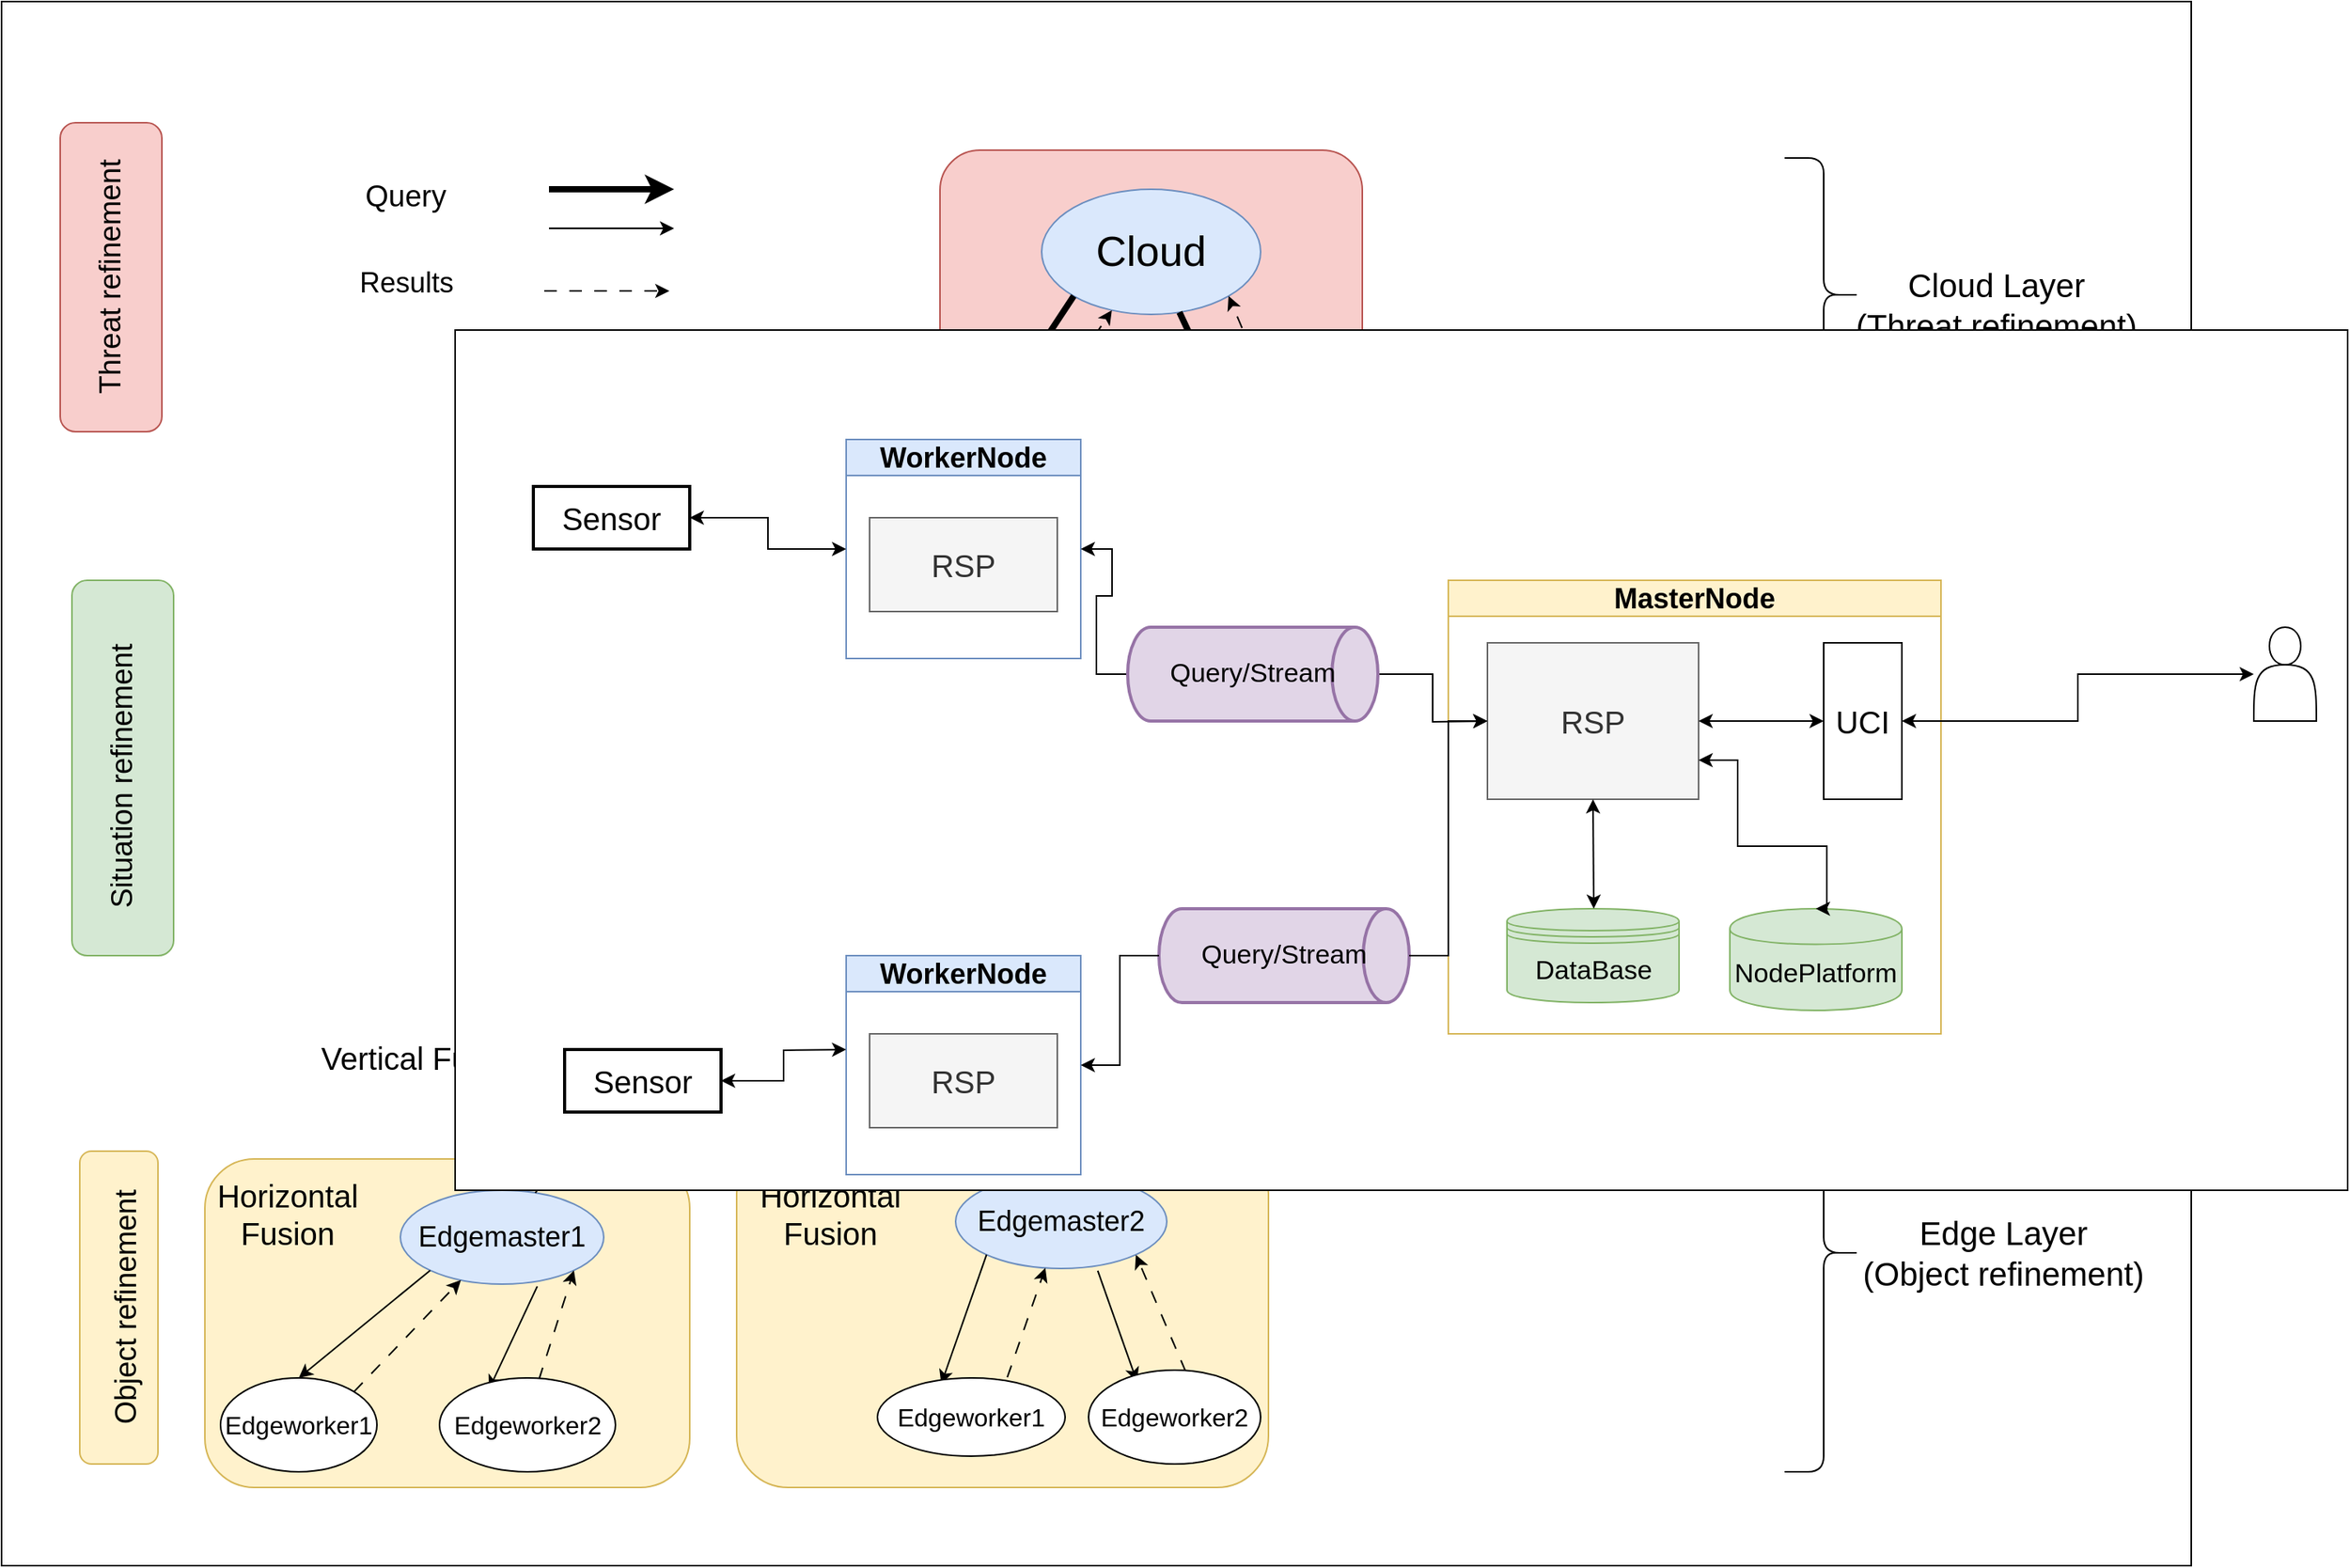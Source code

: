 <mxfile version="28.1.1">
  <diagram name="Page-1" id="J7rgWJNkV7y34eGUgGvf">
    <mxGraphModel dx="2153" dy="1769" grid="1" gridSize="10" guides="1" tooltips="1" connect="1" arrows="1" fold="1" page="1" pageScale="1" pageWidth="850" pageHeight="1100" math="0" shadow="0">
      <root>
        <mxCell id="0" />
        <mxCell id="1" parent="0" />
        <mxCell id="XoY1kQkNOBvQUMA4EXnS-1" value="" style="rounded=0;whiteSpace=wrap;html=1;" vertex="1" parent="1">
          <mxGeometry x="-60" y="-470" width="1400" height="1000" as="geometry" />
        </mxCell>
        <mxCell id="XoY1kQkNOBvQUMA4EXnS-2" value="" style="rounded=1;whiteSpace=wrap;html=1;fillColor=#f8cecc;strokeColor=#b85450;" vertex="1" parent="1">
          <mxGeometry x="540" y="-375" width="270" height="170" as="geometry" />
        </mxCell>
        <mxCell id="XoY1kQkNOBvQUMA4EXnS-3" value="" style="rounded=1;whiteSpace=wrap;html=1;fillColor=#fff2cc;strokeColor=#d6b656;" vertex="1" parent="1">
          <mxGeometry x="-10" y="265" width="50" height="200" as="geometry" />
        </mxCell>
        <mxCell id="XoY1kQkNOBvQUMA4EXnS-4" value="" style="rounded=1;whiteSpace=wrap;html=1;fillColor=#d5e8d4;strokeColor=#82b366;" vertex="1" parent="1">
          <mxGeometry x="660" y="-120" width="347.5" height="280" as="geometry" />
        </mxCell>
        <mxCell id="XoY1kQkNOBvQUMA4EXnS-5" value="" style="rounded=1;whiteSpace=wrap;html=1;fillColor=#fff2cc;strokeColor=#d6b656;" vertex="1" parent="1">
          <mxGeometry x="410" y="260" width="340" height="220" as="geometry" />
        </mxCell>
        <mxCell id="XoY1kQkNOBvQUMA4EXnS-6" value="" style="rounded=1;whiteSpace=wrap;html=1;fillColor=#fff2cc;strokeColor=#d6b656;" vertex="1" parent="1">
          <mxGeometry x="70" y="270" width="310" height="210" as="geometry" />
        </mxCell>
        <mxCell id="XoY1kQkNOBvQUMA4EXnS-7" value="" style="rounded=1;whiteSpace=wrap;html=1;fillColor=#d5e8d4;strokeColor=#82b366;" vertex="1" parent="1">
          <mxGeometry x="310" y="-120" width="345" height="290" as="geometry" />
        </mxCell>
        <mxCell id="XoY1kQkNOBvQUMA4EXnS-8" value="&lt;font style=&quot;font-size: 16px;&quot;&gt;Edgeworker1&lt;/font&gt;" style="ellipse;whiteSpace=wrap;html=1;align=center;fontSize=16;" vertex="1" parent="1">
          <mxGeometry x="80" y="410" width="100" height="60" as="geometry" />
        </mxCell>
        <mxCell id="XoY1kQkNOBvQUMA4EXnS-9" value="&lt;font style=&quot;font-size: 18px;&quot;&gt;Edgemaster1&lt;/font&gt;" style="ellipse;whiteSpace=wrap;html=1;align=center;fillColor=#dae8fc;strokeColor=#6c8ebf;fontSize=18;" vertex="1" parent="1">
          <mxGeometry x="195" y="290" width="130" height="60" as="geometry" />
        </mxCell>
        <mxCell id="XoY1kQkNOBvQUMA4EXnS-10" value="" style="endArrow=classic;html=1;rounded=0;entryX=0.5;entryY=0;entryDx=0;entryDy=0;exitX=0;exitY=1;exitDx=0;exitDy=0;" edge="1" parent="1" source="XoY1kQkNOBvQUMA4EXnS-9" target="XoY1kQkNOBvQUMA4EXnS-8">
          <mxGeometry relative="1" as="geometry">
            <mxPoint x="100" y="462" as="sourcePoint" />
            <mxPoint x="223" y="360" as="targetPoint" />
          </mxGeometry>
        </mxCell>
        <mxCell id="XoY1kQkNOBvQUMA4EXnS-11" value="" style="endArrow=classic;html=1;rounded=0;dashed=1;dashPattern=8 8;exitX=1;exitY=0;exitDx=0;exitDy=0;" edge="1" parent="1" source="XoY1kQkNOBvQUMA4EXnS-8" target="XoY1kQkNOBvQUMA4EXnS-9">
          <mxGeometry width="50" height="50" relative="1" as="geometry">
            <mxPoint x="110" y="470" as="sourcePoint" />
            <mxPoint x="200" y="340" as="targetPoint" />
          </mxGeometry>
        </mxCell>
        <mxCell id="XoY1kQkNOBvQUMA4EXnS-12" value="" style="endArrow=classic;html=1;rounded=0;exitX=0.673;exitY=1.024;exitDx=0;exitDy=0;exitPerimeter=0;entryX=0.281;entryY=0.122;entryDx=0;entryDy=0;entryPerimeter=0;" edge="1" parent="1" source="XoY1kQkNOBvQUMA4EXnS-9" target="XoY1kQkNOBvQUMA4EXnS-24">
          <mxGeometry relative="1" as="geometry">
            <mxPoint x="269" y="341" as="sourcePoint" />
            <mxPoint x="237" y="429" as="targetPoint" />
          </mxGeometry>
        </mxCell>
        <mxCell id="XoY1kQkNOBvQUMA4EXnS-13" value="" style="endArrow=classic;html=1;rounded=0;dashed=1;dashPattern=8 8;exitX=0.565;exitY=0.018;exitDx=0;exitDy=0;exitPerimeter=0;entryX=1;entryY=1;entryDx=0;entryDy=0;" edge="1" parent="1" source="XoY1kQkNOBvQUMA4EXnS-24" target="XoY1kQkNOBvQUMA4EXnS-9">
          <mxGeometry width="50" height="50" relative="1" as="geometry">
            <mxPoint x="268.64" y="429.505" as="sourcePoint" />
            <mxPoint x="282" y="349" as="targetPoint" />
          </mxGeometry>
        </mxCell>
        <mxCell id="XoY1kQkNOBvQUMA4EXnS-14" value="&lt;font style=&quot;font-size: 18px;&quot;&gt;FogWorker1&lt;/font&gt;" style="ellipse;whiteSpace=wrap;html=1;align=center;fontSize=18;" vertex="1" parent="1">
          <mxGeometry x="325" y="90" width="125" height="60" as="geometry" />
        </mxCell>
        <mxCell id="XoY1kQkNOBvQUMA4EXnS-15" value="&lt;font style=&quot;font-size: 18px;&quot;&gt;FogWorker2&lt;/font&gt;" style="ellipse;whiteSpace=wrap;html=1;align=center;fontSize=18;" vertex="1" parent="1">
          <mxGeometry x="530" y="90" width="115" height="60" as="geometry" />
        </mxCell>
        <mxCell id="XoY1kQkNOBvQUMA4EXnS-16" value="&lt;font style=&quot;font-size: 18px;&quot;&gt;FogMaster1&lt;/font&gt;" style="ellipse;whiteSpace=wrap;html=1;align=center;fillColor=#dae8fc;strokeColor=#6c8ebf;fontSize=18;" vertex="1" parent="1">
          <mxGeometry x="430" y="-90" width="125" height="70" as="geometry" />
        </mxCell>
        <mxCell id="XoY1kQkNOBvQUMA4EXnS-17" value="" style="endArrow=classic;html=1;rounded=0;entryX=0.379;entryY=0.008;entryDx=0;entryDy=0;entryPerimeter=0;fillColor=#dae8fc;strokeColor=#000000;strokeWidth=4;" edge="1" parent="1" source="XoY1kQkNOBvQUMA4EXnS-14" target="XoY1kQkNOBvQUMA4EXnS-9">
          <mxGeometry relative="1" as="geometry">
            <mxPoint x="183" y="160" as="sourcePoint" />
            <mxPoint x="100" y="263" as="targetPoint" />
          </mxGeometry>
        </mxCell>
        <mxCell id="XoY1kQkNOBvQUMA4EXnS-18" value="" style="endArrow=classic;html=1;rounded=0;entryX=0.5;entryY=1;entryDx=0;entryDy=0;dashed=1;dashPattern=8 8;" edge="1" parent="1" source="XoY1kQkNOBvQUMA4EXnS-9" target="XoY1kQkNOBvQUMA4EXnS-14">
          <mxGeometry width="50" height="50" relative="1" as="geometry">
            <mxPoint x="340" y="301" as="sourcePoint" />
            <mxPoint x="440" y="210" as="targetPoint" />
          </mxGeometry>
        </mxCell>
        <mxCell id="XoY1kQkNOBvQUMA4EXnS-19" value="" style="endArrow=classic;html=1;rounded=0;entryX=0.967;entryY=0.781;entryDx=0;entryDy=0;dashed=1;dashPattern=8 8;entryPerimeter=0;exitX=0.704;exitY=0.054;exitDx=0;exitDy=0;exitPerimeter=0;" edge="1" parent="1" target="XoY1kQkNOBvQUMA4EXnS-14" source="XoY1kQkNOBvQUMA4EXnS-25">
          <mxGeometry width="50" height="50" relative="1" as="geometry">
            <mxPoint x="555" y="280" as="sourcePoint" />
            <mxPoint x="500" y="180" as="targetPoint" />
          </mxGeometry>
        </mxCell>
        <mxCell id="XoY1kQkNOBvQUMA4EXnS-20" value="" style="endArrow=classic;html=1;rounded=0;entryX=0.61;entryY=0;entryDx=0;entryDy=0;exitX=0;exitY=1;exitDx=0;exitDy=0;entryPerimeter=0;" edge="1" parent="1" source="XoY1kQkNOBvQUMA4EXnS-16" target="XoY1kQkNOBvQUMA4EXnS-14">
          <mxGeometry relative="1" as="geometry">
            <mxPoint x="575" y="-50" as="sourcePoint" />
            <mxPoint x="492" y="53" as="targetPoint" />
          </mxGeometry>
        </mxCell>
        <mxCell id="XoY1kQkNOBvQUMA4EXnS-21" value="" style="endArrow=classic;html=1;rounded=0;dashed=1;dashPattern=8 8;exitX=1;exitY=0;exitDx=0;exitDy=0;" edge="1" parent="1" source="XoY1kQkNOBvQUMA4EXnS-14" target="XoY1kQkNOBvQUMA4EXnS-16">
          <mxGeometry width="50" height="50" relative="1" as="geometry">
            <mxPoint x="510" y="50" as="sourcePoint" />
            <mxPoint x="605" y="-35" as="targetPoint" />
          </mxGeometry>
        </mxCell>
        <mxCell id="XoY1kQkNOBvQUMA4EXnS-22" value="" style="endArrow=classic;html=1;rounded=0;exitX=0.613;exitY=0.976;exitDx=0;exitDy=0;exitPerimeter=0;entryX=0.278;entryY=0.097;entryDx=0;entryDy=0;entryPerimeter=0;" edge="1" parent="1" source="XoY1kQkNOBvQUMA4EXnS-16" target="XoY1kQkNOBvQUMA4EXnS-15">
          <mxGeometry relative="1" as="geometry">
            <mxPoint x="717.5" y="-10" as="sourcePoint" />
            <mxPoint x="560.5" y="112" as="targetPoint" />
          </mxGeometry>
        </mxCell>
        <mxCell id="XoY1kQkNOBvQUMA4EXnS-23" value="" style="endArrow=classic;html=1;rounded=0;dashed=1;dashPattern=8 8;exitX=0.635;exitY=-0.014;exitDx=0;exitDy=0;exitPerimeter=0;entryX=1;entryY=1;entryDx=0;entryDy=0;" edge="1" parent="1" source="XoY1kQkNOBvQUMA4EXnS-15" target="XoY1kQkNOBvQUMA4EXnS-16">
          <mxGeometry width="50" height="50" relative="1" as="geometry">
            <mxPoint x="655.005" y="110.872" as="sourcePoint" />
            <mxPoint x="594.095" y="-30" as="targetPoint" />
          </mxGeometry>
        </mxCell>
        <mxCell id="XoY1kQkNOBvQUMA4EXnS-24" value="&lt;font style=&quot;font-size: 16px;&quot;&gt;Edgeworker2&lt;/font&gt;" style="ellipse;whiteSpace=wrap;html=1;align=center;fontSize=16;" vertex="1" parent="1">
          <mxGeometry x="220" y="410" width="112.5" height="60" as="geometry" />
        </mxCell>
        <mxCell id="XoY1kQkNOBvQUMA4EXnS-25" value="&lt;font style=&quot;font-size: 18px;&quot;&gt;Edgemaster2&lt;/font&gt;" style="ellipse;whiteSpace=wrap;html=1;align=center;fillColor=#dae8fc;strokeColor=#6c8ebf;fontSize=18;" vertex="1" parent="1">
          <mxGeometry x="550" y="280" width="135" height="60" as="geometry" />
        </mxCell>
        <mxCell id="XoY1kQkNOBvQUMA4EXnS-26" value="" style="endArrow=classic;html=1;rounded=0;entryX=0.34;entryY=0.078;entryDx=0;entryDy=0;exitX=0;exitY=1;exitDx=0;exitDy=0;entryPerimeter=0;" edge="1" parent="1" source="XoY1kQkNOBvQUMA4EXnS-25" target="XoY1kQkNOBvQUMA4EXnS-31">
          <mxGeometry relative="1" as="geometry">
            <mxPoint x="435" y="462" as="sourcePoint" />
            <mxPoint x="470" y="430" as="targetPoint" />
          </mxGeometry>
        </mxCell>
        <mxCell id="XoY1kQkNOBvQUMA4EXnS-27" value="" style="endArrow=classic;html=1;rounded=0;dashed=1;dashPattern=8 8;exitX=0.692;exitY=-0.008;exitDx=0;exitDy=0;exitPerimeter=0;" edge="1" parent="1" source="XoY1kQkNOBvQUMA4EXnS-31" target="XoY1kQkNOBvQUMA4EXnS-25">
          <mxGeometry width="50" height="50" relative="1" as="geometry">
            <mxPoint x="502" y="436" as="sourcePoint" />
            <mxPoint x="535" y="340" as="targetPoint" />
          </mxGeometry>
        </mxCell>
        <mxCell id="XoY1kQkNOBvQUMA4EXnS-28" value="" style="endArrow=classic;html=1;rounded=0;exitX=0.673;exitY=1.024;exitDx=0;exitDy=0;exitPerimeter=0;entryX=0.281;entryY=0.122;entryDx=0;entryDy=0;entryPerimeter=0;" edge="1" parent="1" source="XoY1kQkNOBvQUMA4EXnS-25" target="XoY1kQkNOBvQUMA4EXnS-30">
          <mxGeometry relative="1" as="geometry">
            <mxPoint x="604" y="341" as="sourcePoint" />
            <mxPoint x="572" y="429" as="targetPoint" />
          </mxGeometry>
        </mxCell>
        <mxCell id="XoY1kQkNOBvQUMA4EXnS-29" value="" style="endArrow=classic;html=1;rounded=0;dashed=1;dashPattern=8 8;exitX=0.565;exitY=0.018;exitDx=0;exitDy=0;exitPerimeter=0;entryX=1;entryY=1;entryDx=0;entryDy=0;" edge="1" parent="1" source="XoY1kQkNOBvQUMA4EXnS-30" target="XoY1kQkNOBvQUMA4EXnS-25">
          <mxGeometry width="50" height="50" relative="1" as="geometry">
            <mxPoint x="603.64" y="429.505" as="sourcePoint" />
            <mxPoint x="617" y="349" as="targetPoint" />
          </mxGeometry>
        </mxCell>
        <mxCell id="XoY1kQkNOBvQUMA4EXnS-30" value="&lt;font style=&quot;font-size: 16px;&quot;&gt;Edgeworker2&lt;/font&gt;" style="ellipse;whiteSpace=wrap;html=1;align=center;fontSize=16;" vertex="1" parent="1">
          <mxGeometry x="635" y="405" width="110" height="60" as="geometry" />
        </mxCell>
        <mxCell id="XoY1kQkNOBvQUMA4EXnS-31" value="&lt;font style=&quot;font-size: 16px;&quot;&gt;Edgeworker1&lt;/font&gt;" style="ellipse;whiteSpace=wrap;html=1;align=center;fontSize=16;" vertex="1" parent="1">
          <mxGeometry x="500" y="410" width="120" height="50" as="geometry" />
        </mxCell>
        <mxCell id="XoY1kQkNOBvQUMA4EXnS-32" value="" style="endArrow=classic;html=1;rounded=0;fillColor=#dae8fc;strokeColor=#000000;strokeWidth=4;exitX=0.751;exitY=0.978;exitDx=0;exitDy=0;exitPerimeter=0;" edge="1" parent="1" source="XoY1kQkNOBvQUMA4EXnS-14" target="XoY1kQkNOBvQUMA4EXnS-25">
          <mxGeometry relative="1" as="geometry">
            <mxPoint x="508" y="180" as="sourcePoint" />
            <mxPoint x="320" y="326" as="targetPoint" />
          </mxGeometry>
        </mxCell>
        <mxCell id="XoY1kQkNOBvQUMA4EXnS-33" value="&lt;font style=&quot;font-size: 27px;&quot;&gt;Cloud&lt;/font&gt;" style="ellipse;whiteSpace=wrap;html=1;align=center;fillColor=#dae8fc;strokeColor=#6c8ebf;fontSize=27;" vertex="1" parent="1">
          <mxGeometry x="605" y="-350" width="140" height="80" as="geometry" />
        </mxCell>
        <mxCell id="XoY1kQkNOBvQUMA4EXnS-34" value="&lt;font style=&quot;font-size: 18px;&quot;&gt;FogMaster2&lt;/font&gt;" style="ellipse;whiteSpace=wrap;html=1;align=center;fillColor=#dae8fc;strokeColor=#6c8ebf;fontSize=18;" vertex="1" parent="1">
          <mxGeometry x="760" y="-100" width="125" height="70" as="geometry" />
        </mxCell>
        <mxCell id="XoY1kQkNOBvQUMA4EXnS-35" value="" style="endArrow=classic;html=1;rounded=0;entryX=0.56;entryY=-0.024;entryDx=0;entryDy=0;entryPerimeter=0;fillColor=#dae8fc;strokeColor=#000000;strokeWidth=4;exitX=0;exitY=1;exitDx=0;exitDy=0;" edge="1" parent="1" source="XoY1kQkNOBvQUMA4EXnS-33" target="XoY1kQkNOBvQUMA4EXnS-16">
          <mxGeometry relative="1" as="geometry">
            <mxPoint x="666" y="-210" as="sourcePoint" />
            <mxPoint x="520" y="-75" as="targetPoint" />
          </mxGeometry>
        </mxCell>
        <mxCell id="XoY1kQkNOBvQUMA4EXnS-36" value="" style="endArrow=classic;html=1;rounded=0;dashed=1;dashPattern=8 8;exitX=0.74;exitY=0.095;exitDx=0;exitDy=0;exitPerimeter=0;" edge="1" parent="1" source="XoY1kQkNOBvQUMA4EXnS-16" target="XoY1kQkNOBvQUMA4EXnS-33">
          <mxGeometry width="50" height="50" relative="1" as="geometry">
            <mxPoint x="559" y="-71" as="sourcePoint" />
            <mxPoint x="693" y="-205" as="targetPoint" />
          </mxGeometry>
        </mxCell>
        <mxCell id="XoY1kQkNOBvQUMA4EXnS-37" value="" style="endArrow=classic;html=1;rounded=0;entryX=0;entryY=0;entryDx=0;entryDy=0;fillColor=#dae8fc;strokeColor=#000000;strokeWidth=4;" edge="1" parent="1" source="XoY1kQkNOBvQUMA4EXnS-33" target="XoY1kQkNOBvQUMA4EXnS-34">
          <mxGeometry relative="1" as="geometry">
            <mxPoint x="771" y="-260" as="sourcePoint" />
            <mxPoint x="690" y="-130" as="targetPoint" />
          </mxGeometry>
        </mxCell>
        <mxCell id="XoY1kQkNOBvQUMA4EXnS-38" value="" style="endArrow=classic;html=1;rounded=0;dashed=1;dashPattern=8 8;exitX=0.333;exitY=0.012;exitDx=0;exitDy=0;exitPerimeter=0;entryX=1;entryY=1;entryDx=0;entryDy=0;" edge="1" parent="1" source="XoY1kQkNOBvQUMA4EXnS-34" target="XoY1kQkNOBvQUMA4EXnS-33">
          <mxGeometry width="50" height="50" relative="1" as="geometry">
            <mxPoint x="713" y="-121" as="sourcePoint" />
            <mxPoint x="796" y="-250" as="targetPoint" />
          </mxGeometry>
        </mxCell>
        <mxCell id="XoY1kQkNOBvQUMA4EXnS-39" value="&lt;font style=&quot;font-size: 18px;&quot;&gt;FogWorker1&lt;/font&gt;" style="ellipse;whiteSpace=wrap;html=1;align=center;fontSize=18;" vertex="1" parent="1">
          <mxGeometry x="680" y="80" width="110" height="60" as="geometry" />
        </mxCell>
        <mxCell id="XoY1kQkNOBvQUMA4EXnS-40" value="&lt;font style=&quot;font-size: 18px;&quot;&gt;FogWorker2&lt;/font&gt;" style="ellipse;whiteSpace=wrap;html=1;align=center;fontSize=18;" vertex="1" parent="1">
          <mxGeometry x="870" y="80" width="105" height="60" as="geometry" />
        </mxCell>
        <mxCell id="XoY1kQkNOBvQUMA4EXnS-41" value="" style="endArrow=classic;html=1;rounded=0;entryX=0.61;entryY=0;entryDx=0;entryDy=0;exitX=0;exitY=1;exitDx=0;exitDy=0;entryPerimeter=0;" edge="1" parent="1" source="XoY1kQkNOBvQUMA4EXnS-34" target="XoY1kQkNOBvQUMA4EXnS-39">
          <mxGeometry relative="1" as="geometry">
            <mxPoint x="803" y="-40" as="sourcePoint" />
            <mxPoint x="847" y="43" as="targetPoint" />
          </mxGeometry>
        </mxCell>
        <mxCell id="XoY1kQkNOBvQUMA4EXnS-42" value="" style="endArrow=classic;html=1;rounded=0;entryX=0.278;entryY=0.097;entryDx=0;entryDy=0;entryPerimeter=0;exitX=1;exitY=1;exitDx=0;exitDy=0;" edge="1" parent="1" source="XoY1kQkNOBvQUMA4EXnS-34" target="XoY1kQkNOBvQUMA4EXnS-40">
          <mxGeometry relative="1" as="geometry">
            <mxPoint x="862" y="-32" as="sourcePoint" />
            <mxPoint x="915.5" y="102" as="targetPoint" />
          </mxGeometry>
        </mxCell>
        <mxCell id="XoY1kQkNOBvQUMA4EXnS-43" value="" style="endArrow=classic;html=1;rounded=0;dashed=1;dashPattern=8 8;exitX=0.635;exitY=-0.014;exitDx=0;exitDy=0;exitPerimeter=0;entryX=0.992;entryY=0.582;entryDx=0;entryDy=0;entryPerimeter=0;" edge="1" parent="1" source="XoY1kQkNOBvQUMA4EXnS-40" target="XoY1kQkNOBvQUMA4EXnS-34">
          <mxGeometry width="50" height="50" relative="1" as="geometry">
            <mxPoint x="1010.005" y="100.872" as="sourcePoint" />
            <mxPoint x="892" y="-40" as="targetPoint" />
          </mxGeometry>
        </mxCell>
        <mxCell id="XoY1kQkNOBvQUMA4EXnS-44" value="" style="endArrow=classic;html=1;rounded=0;dashed=1;dashPattern=8 8;exitX=1;exitY=0;exitDx=0;exitDy=0;entryX=0.351;entryY=0.957;entryDx=0;entryDy=0;entryPerimeter=0;" edge="1" parent="1" source="XoY1kQkNOBvQUMA4EXnS-39" target="XoY1kQkNOBvQUMA4EXnS-34">
          <mxGeometry width="50" height="50" relative="1" as="geometry">
            <mxPoint x="765" y="89" as="sourcePoint" />
            <mxPoint x="884.51" y="378.53" as="targetPoint" />
          </mxGeometry>
        </mxCell>
        <mxCell id="XoY1kQkNOBvQUMA4EXnS-45" value="" style="shape=curlyBracket;whiteSpace=wrap;html=1;rounded=1;flipH=1;labelPosition=right;verticalLabelPosition=middle;align=left;verticalAlign=middle;" vertex="1" parent="1">
          <mxGeometry x="1080" y="-115" width="50" height="280" as="geometry" />
        </mxCell>
        <mxCell id="XoY1kQkNOBvQUMA4EXnS-46" value="Fog Layer &lt;br style=&quot;font-size: 21px;&quot;&gt;(situation refinement)" style="text;html=1;strokeColor=none;fillColor=none;align=center;verticalAlign=middle;whiteSpace=wrap;rounded=0;fontSize=21;" vertex="1" parent="1">
          <mxGeometry x="1120" y="-10" width="200" height="80" as="geometry" />
        </mxCell>
        <mxCell id="XoY1kQkNOBvQUMA4EXnS-47" value="" style="shape=curlyBracket;whiteSpace=wrap;html=1;rounded=1;flipH=1;labelPosition=right;verticalLabelPosition=middle;align=left;verticalAlign=middle;" vertex="1" parent="1">
          <mxGeometry x="1080" y="190" width="50" height="280" as="geometry" />
        </mxCell>
        <mxCell id="XoY1kQkNOBvQUMA4EXnS-48" value="Edge Layer&lt;br style=&quot;font-size: 21px;&quot;&gt;(Object refinement)" style="text;html=1;strokeColor=none;fillColor=none;align=center;verticalAlign=middle;whiteSpace=wrap;rounded=0;fontSize=21;" vertex="1" parent="1">
          <mxGeometry x="1120" y="286.25" width="200" height="87.5" as="geometry" />
        </mxCell>
        <mxCell id="XoY1kQkNOBvQUMA4EXnS-49" value="" style="endArrow=classic;html=1;rounded=0;fillColor=#dae8fc;strokeColor=#000000;strokeWidth=4;" edge="1" parent="1">
          <mxGeometry relative="1" as="geometry">
            <mxPoint x="290" y="-350" as="sourcePoint" />
            <mxPoint x="370" y="-350" as="targetPoint" />
          </mxGeometry>
        </mxCell>
        <mxCell id="XoY1kQkNOBvQUMA4EXnS-50" value="" style="endArrow=classic;html=1;rounded=0;dashed=1;dashPattern=8 8;" edge="1" parent="1">
          <mxGeometry width="50" height="50" relative="1" as="geometry">
            <mxPoint x="287" y="-285" as="sourcePoint" />
            <mxPoint x="367" y="-285" as="targetPoint" />
          </mxGeometry>
        </mxCell>
        <mxCell id="XoY1kQkNOBvQUMA4EXnS-51" value="" style="endArrow=classic;html=1;rounded=0;" edge="1" parent="1">
          <mxGeometry relative="1" as="geometry">
            <mxPoint x="290" y="-325" as="sourcePoint" />
            <mxPoint x="370" y="-325" as="targetPoint" />
          </mxGeometry>
        </mxCell>
        <mxCell id="XoY1kQkNOBvQUMA4EXnS-52" value="Query" style="text;html=1;strokeColor=none;fillColor=none;align=center;verticalAlign=middle;whiteSpace=wrap;rounded=0;fontSize=19;" vertex="1" parent="1">
          <mxGeometry x="110" y="-370" width="177" height="50" as="geometry" />
        </mxCell>
        <mxCell id="XoY1kQkNOBvQUMA4EXnS-54" value="Results" style="text;html=1;strokeColor=none;fillColor=none;align=center;verticalAlign=middle;whiteSpace=wrap;rounded=0;fontSize=18;" vertex="1" parent="1">
          <mxGeometry x="143.5" y="-305" width="110" height="30" as="geometry" />
        </mxCell>
        <mxCell id="XoY1kQkNOBvQUMA4EXnS-55" value="" style="shape=curlyBracket;whiteSpace=wrap;html=1;rounded=1;flipH=1;labelPosition=right;verticalLabelPosition=middle;align=left;verticalAlign=middle;" vertex="1" parent="1">
          <mxGeometry x="1080" y="-370" width="50" height="175" as="geometry" />
        </mxCell>
        <mxCell id="XoY1kQkNOBvQUMA4EXnS-56" value="Cloud Layer &lt;br style=&quot;font-size: 21px;&quot;&gt;(Threat refinement)" style="text;html=1;strokeColor=none;fillColor=none;align=center;verticalAlign=middle;whiteSpace=wrap;rounded=0;fontSize=21;" vertex="1" parent="1">
          <mxGeometry x="1120" y="-308.75" width="191" height="65" as="geometry" />
        </mxCell>
        <mxCell id="XoY1kQkNOBvQUMA4EXnS-58" value="Horizontal Fusion" style="text;html=1;strokeColor=none;fillColor=none;align=center;verticalAlign=middle;whiteSpace=wrap;rounded=0;fontSize=20;" vertex="1" parent="1">
          <mxGeometry x="340" y="-100" width="60" height="50" as="geometry" />
        </mxCell>
        <mxCell id="XoY1kQkNOBvQUMA4EXnS-61" value="Object refinement" style="text;html=1;strokeColor=none;fillColor=none;align=center;verticalAlign=middle;whiteSpace=wrap;rounded=0;rotation=-90;fontSize=19;" vertex="1" parent="1">
          <mxGeometry x="-82.5" y="350" width="205" height="30" as="geometry" />
        </mxCell>
        <mxCell id="XoY1kQkNOBvQUMA4EXnS-62" value="" style="rounded=1;whiteSpace=wrap;html=1;fillColor=#d5e8d4;strokeColor=#82b366;" vertex="1" parent="1">
          <mxGeometry x="-15" y="-100" width="65" height="240" as="geometry" />
        </mxCell>
        <mxCell id="XoY1kQkNOBvQUMA4EXnS-63" value="Situation refinement" style="text;html=1;strokeColor=none;fillColor=none;align=center;verticalAlign=middle;whiteSpace=wrap;rounded=0;rotation=-90;fontSize=19;" vertex="1" parent="1">
          <mxGeometry x="-75" y="-10" width="185" height="70" as="geometry" />
        </mxCell>
        <mxCell id="XoY1kQkNOBvQUMA4EXnS-64" value="" style="rounded=1;whiteSpace=wrap;html=1;fillColor=#f8cecc;strokeColor=#b85450;" vertex="1" parent="1">
          <mxGeometry x="-22.5" y="-392.5" width="65" height="197.5" as="geometry" />
        </mxCell>
        <mxCell id="XoY1kQkNOBvQUMA4EXnS-65" value="Threat refinement" style="text;html=1;strokeColor=none;fillColor=none;align=center;verticalAlign=middle;whiteSpace=wrap;rounded=0;rotation=-90;fontSize=19;" vertex="1" parent="1">
          <mxGeometry x="-72.5" y="-308.75" width="165" height="30" as="geometry" />
        </mxCell>
        <mxCell id="XoY1kQkNOBvQUMA4EXnS-66" value="Horizontal Fusion" style="text;html=1;strokeColor=none;fillColor=none;align=center;verticalAlign=middle;whiteSpace=wrap;rounded=0;fontSize=20;" vertex="1" parent="1">
          <mxGeometry x="685" y="-100" width="60" height="50" as="geometry" />
        </mxCell>
        <mxCell id="XoY1kQkNOBvQUMA4EXnS-68" value="Horizontal Fusion" style="text;html=1;strokeColor=none;fillColor=none;align=center;verticalAlign=middle;whiteSpace=wrap;rounded=0;fontSize=20;" vertex="1" parent="1">
          <mxGeometry x="92.5" y="280" width="60" height="50" as="geometry" />
        </mxCell>
        <mxCell id="XoY1kQkNOBvQUMA4EXnS-69" value="Horizontal Fusion" style="text;html=1;strokeColor=none;fillColor=none;align=center;verticalAlign=middle;whiteSpace=wrap;rounded=0;fontSize=20;" vertex="1" parent="1">
          <mxGeometry x="440" y="280" width="60" height="50" as="geometry" />
        </mxCell>
        <mxCell id="XoY1kQkNOBvQUMA4EXnS-70" value="Vertical Fusion" style="text;html=1;strokeColor=none;fillColor=none;align=center;verticalAlign=middle;whiteSpace=wrap;rounded=0;fontSize=20;" vertex="1" parent="1">
          <mxGeometry x="140" y="180" width="140" height="50" as="geometry" />
        </mxCell>
        <mxCell id="XoY1kQkNOBvQUMA4EXnS-71" value="Vertical Fusion" style="text;html=1;align=center;verticalAlign=middle;whiteSpace=wrap;rounded=0;fontSize=20;" vertex="1" parent="1">
          <mxGeometry x="380" y="-190" width="142.5" height="50" as="geometry" />
        </mxCell>
        <mxCell id="XoY1kQkNOBvQUMA4EXnS-73" value="" style="rounded=0;whiteSpace=wrap;html=1;" vertex="1" parent="1">
          <mxGeometry x="230" y="-260" width="1210" height="550" as="geometry" />
        </mxCell>
        <mxCell id="XoY1kQkNOBvQUMA4EXnS-74" value="WorkerNode" style="swimlane;whiteSpace=wrap;html=1;fillColor=#dae8fc;strokeColor=#6c8ebf;fontSize=18;" vertex="1" parent="1">
          <mxGeometry x="480" y="-190" width="150" height="140" as="geometry" />
        </mxCell>
        <UserObject label="RSP" treeRoot="1" id="XoY1kQkNOBvQUMA4EXnS-75">
          <mxCell style="whiteSpace=wrap;html=1;align=center;treeFolding=1;treeMoving=1;newEdgeStyle={&quot;edgeStyle&quot;:&quot;elbowEdgeStyle&quot;,&quot;startArrow&quot;:&quot;none&quot;,&quot;endArrow&quot;:&quot;none&quot;};fillColor=#f5f5f5;fontColor=#333333;strokeColor=#666666;fontSize=20;" vertex="1" parent="XoY1kQkNOBvQUMA4EXnS-74">
            <mxGeometry x="15" y="50" width="120" height="60" as="geometry" />
          </mxCell>
        </UserObject>
        <mxCell id="XoY1kQkNOBvQUMA4EXnS-76" value="MasterNode" style="swimlane;whiteSpace=wrap;html=1;fillColor=#fff2cc;strokeColor=#d6b656;fontSize=18;" vertex="1" parent="1">
          <mxGeometry x="865" y="-100" width="315" height="290" as="geometry" />
        </mxCell>
        <UserObject label="RSP" treeRoot="1" id="XoY1kQkNOBvQUMA4EXnS-77">
          <mxCell style="whiteSpace=wrap;html=1;align=center;treeFolding=1;treeMoving=1;newEdgeStyle={&quot;edgeStyle&quot;:&quot;elbowEdgeStyle&quot;,&quot;startArrow&quot;:&quot;none&quot;,&quot;endArrow&quot;:&quot;none&quot;};fillColor=#f5f5f5;fontColor=#333333;strokeColor=#666666;fontSize=20;" vertex="1" parent="XoY1kQkNOBvQUMA4EXnS-76">
            <mxGeometry x="25" y="40" width="135" height="100" as="geometry" />
          </mxCell>
        </UserObject>
        <mxCell id="XoY1kQkNOBvQUMA4EXnS-78" value="UCI" style="rounded=0;whiteSpace=wrap;html=1;fontSize=20;" vertex="1" parent="XoY1kQkNOBvQUMA4EXnS-76">
          <mxGeometry x="240" y="40" width="50" height="100" as="geometry" />
        </mxCell>
        <mxCell id="XoY1kQkNOBvQUMA4EXnS-79" value="NodePlatform" style="shape=cylinder;whiteSpace=wrap;html=1;boundedLbl=1;backgroundOutline=1;fillColor=#d5e8d4;strokeColor=#82b366;fontSize=17;" vertex="1" parent="XoY1kQkNOBvQUMA4EXnS-76">
          <mxGeometry x="180" y="210" width="110" height="65" as="geometry" />
        </mxCell>
        <mxCell id="XoY1kQkNOBvQUMA4EXnS-80" value="DataBase" style="shape=datastore;whiteSpace=wrap;html=1;fillColor=#d5e8d4;strokeColor=#82b366;fontSize=17;" vertex="1" parent="XoY1kQkNOBvQUMA4EXnS-76">
          <mxGeometry x="37.5" y="210" width="110" height="60" as="geometry" />
        </mxCell>
        <mxCell id="XoY1kQkNOBvQUMA4EXnS-81" value="" style="endArrow=classic;startArrow=classic;html=1;rounded=0;fontSize=11;entryX=1;entryY=0.5;entryDx=0;entryDy=0;exitX=0;exitY=0.5;exitDx=0;exitDy=0;" edge="1" parent="XoY1kQkNOBvQUMA4EXnS-76" source="XoY1kQkNOBvQUMA4EXnS-78" target="XoY1kQkNOBvQUMA4EXnS-77">
          <mxGeometry width="50" height="50" relative="1" as="geometry">
            <mxPoint x="103" y="220" as="sourcePoint" />
            <mxPoint x="103" y="150" as="targetPoint" />
          </mxGeometry>
        </mxCell>
        <mxCell id="XoY1kQkNOBvQUMA4EXnS-82" style="edgeStyle=orthogonalEdgeStyle;rounded=0;orthogonalLoop=1;jettySize=auto;html=1;exitX=1;exitY=0.75;exitDx=0;exitDy=0;entryX=0.5;entryY=0;entryDx=0;entryDy=0;fontSize=11;startArrow=classic;startFill=1;" edge="1" parent="XoY1kQkNOBvQUMA4EXnS-76" source="XoY1kQkNOBvQUMA4EXnS-77" target="XoY1kQkNOBvQUMA4EXnS-79">
          <mxGeometry relative="1" as="geometry">
            <mxPoint x="225" y="130" as="sourcePoint" />
            <mxPoint x="175" y="200" as="targetPoint" />
            <Array as="points">
              <mxPoint x="185" y="115" />
              <mxPoint x="185" y="170" />
              <mxPoint x="242" y="170" />
            </Array>
          </mxGeometry>
        </mxCell>
        <mxCell id="XoY1kQkNOBvQUMA4EXnS-83" style="edgeStyle=orthogonalEdgeStyle;rounded=0;orthogonalLoop=1;jettySize=auto;html=1;entryX=1;entryY=0.5;entryDx=0;entryDy=0;strokeWidth=1;fontSize=11;startArrow=classic;startFill=1;" edge="1" parent="1" source="XoY1kQkNOBvQUMA4EXnS-84" target="XoY1kQkNOBvQUMA4EXnS-78">
          <mxGeometry relative="1" as="geometry" />
        </mxCell>
        <mxCell id="XoY1kQkNOBvQUMA4EXnS-84" value="" style="shape=actor;whiteSpace=wrap;html=1;" vertex="1" parent="1">
          <mxGeometry x="1380" y="-70" width="40" height="60" as="geometry" />
        </mxCell>
        <mxCell id="XoY1kQkNOBvQUMA4EXnS-85" style="edgeStyle=orthogonalEdgeStyle;rounded=0;orthogonalLoop=1;jettySize=auto;html=1;exitX=0;exitY=0.5;exitDx=0;exitDy=0;exitPerimeter=0;entryX=1;entryY=0.5;entryDx=0;entryDy=0;fontSize=11;" edge="1" parent="1" source="XoY1kQkNOBvQUMA4EXnS-87" target="XoY1kQkNOBvQUMA4EXnS-74">
          <mxGeometry relative="1" as="geometry">
            <mxPoint x="690" y="-40.0" as="sourcePoint" />
          </mxGeometry>
        </mxCell>
        <mxCell id="XoY1kQkNOBvQUMA4EXnS-86" style="edgeStyle=orthogonalEdgeStyle;rounded=0;orthogonalLoop=1;jettySize=auto;html=1;fontSize=11;exitX=1;exitY=0.5;exitDx=0;exitDy=0;exitPerimeter=0;" edge="1" parent="1" source="XoY1kQkNOBvQUMA4EXnS-87">
          <mxGeometry relative="1" as="geometry">
            <mxPoint x="890" y="-10" as="targetPoint" />
            <mxPoint x="830" y="-40" as="sourcePoint" />
          </mxGeometry>
        </mxCell>
        <mxCell id="XoY1kQkNOBvQUMA4EXnS-87" value="Query/Stream" style="strokeWidth=2;html=1;shape=mxgraph.flowchart.direct_data;whiteSpace=wrap;sketch=0;fontSize=17;labelBackgroundColor=none;fillColor=#e1d5e7;strokeColor=#9673a6;" vertex="1" parent="1">
          <mxGeometry x="660" y="-70" width="160" height="60" as="geometry" />
        </mxCell>
        <mxCell id="XoY1kQkNOBvQUMA4EXnS-88" value="Query/Stream" style="strokeWidth=2;html=1;shape=mxgraph.flowchart.direct_data;whiteSpace=wrap;sketch=0;fontSize=17;fillColor=#e1d5e7;strokeColor=#9673a6;" vertex="1" parent="1">
          <mxGeometry x="680" y="110" width="160" height="60" as="geometry" />
        </mxCell>
        <mxCell id="XoY1kQkNOBvQUMA4EXnS-89" value="WorkerNode" style="swimlane;whiteSpace=wrap;html=1;fillColor=#dae8fc;strokeColor=#6c8ebf;fontSize=18;" vertex="1" parent="1">
          <mxGeometry x="480" y="140" width="150" height="140" as="geometry" />
        </mxCell>
        <UserObject label="RSP" treeRoot="1" id="XoY1kQkNOBvQUMA4EXnS-90">
          <mxCell style="whiteSpace=wrap;html=1;align=center;treeFolding=1;treeMoving=1;newEdgeStyle={&quot;edgeStyle&quot;:&quot;elbowEdgeStyle&quot;,&quot;startArrow&quot;:&quot;none&quot;,&quot;endArrow&quot;:&quot;none&quot;};fillColor=#f5f5f5;fontColor=#333333;strokeColor=#666666;fontSize=20;" vertex="1" parent="XoY1kQkNOBvQUMA4EXnS-89">
            <mxGeometry x="15" y="50" width="120" height="60" as="geometry" />
          </mxCell>
        </UserObject>
        <mxCell id="XoY1kQkNOBvQUMA4EXnS-91" style="edgeStyle=orthogonalEdgeStyle;rounded=0;orthogonalLoop=1;jettySize=auto;html=1;exitX=0;exitY=0.5;exitDx=0;exitDy=0;exitPerimeter=0;entryX=1;entryY=0.5;entryDx=0;entryDy=0;fontSize=11;" edge="1" parent="1" source="XoY1kQkNOBvQUMA4EXnS-88" target="XoY1kQkNOBvQUMA4EXnS-89">
          <mxGeometry relative="1" as="geometry">
            <mxPoint x="710" y="-30" as="sourcePoint" />
            <mxPoint x="640" y="40" as="targetPoint" />
          </mxGeometry>
        </mxCell>
        <mxCell id="XoY1kQkNOBvQUMA4EXnS-92" style="edgeStyle=orthogonalEdgeStyle;rounded=0;orthogonalLoop=1;jettySize=auto;html=1;fontSize=11;exitX=1;exitY=0.5;exitDx=0;exitDy=0;exitPerimeter=0;entryX=0;entryY=0.5;entryDx=0;entryDy=0;" edge="1" parent="1" source="XoY1kQkNOBvQUMA4EXnS-88" target="XoY1kQkNOBvQUMA4EXnS-77">
          <mxGeometry relative="1" as="geometry">
            <mxPoint x="900" as="targetPoint" />
            <mxPoint x="810" y="-30" as="sourcePoint" />
          </mxGeometry>
        </mxCell>
        <mxCell id="XoY1kQkNOBvQUMA4EXnS-93" value="" style="endArrow=classic;startArrow=classic;html=1;rounded=0;fontSize=11;entryX=0.5;entryY=1;entryDx=0;entryDy=0;" edge="1" parent="1" target="XoY1kQkNOBvQUMA4EXnS-77">
          <mxGeometry width="50" height="50" relative="1" as="geometry">
            <mxPoint x="958" y="110" as="sourcePoint" />
            <mxPoint x="1010" y="200" as="targetPoint" />
          </mxGeometry>
        </mxCell>
        <mxCell id="XoY1kQkNOBvQUMA4EXnS-94" style="edgeStyle=orthogonalEdgeStyle;rounded=0;orthogonalLoop=1;jettySize=auto;html=1;strokeWidth=1;fontSize=11;startArrow=classic;startFill=1;entryX=0;entryY=0.5;entryDx=0;entryDy=0;" edge="1" parent="1" source="XoY1kQkNOBvQUMA4EXnS-95" target="XoY1kQkNOBvQUMA4EXnS-74">
          <mxGeometry relative="1" as="geometry">
            <mxPoint x="480" y="40" as="targetPoint" />
          </mxGeometry>
        </mxCell>
        <mxCell id="XoY1kQkNOBvQUMA4EXnS-95" value="Sensor" style="rounded=0;whiteSpace=wrap;html=1;labelBackgroundColor=none;sketch=0;strokeWidth=2;fontSize=20;" vertex="1" parent="1">
          <mxGeometry x="280" y="-160" width="100" height="40" as="geometry" />
        </mxCell>
        <mxCell id="XoY1kQkNOBvQUMA4EXnS-96" style="edgeStyle=orthogonalEdgeStyle;rounded=0;orthogonalLoop=1;jettySize=auto;html=1;strokeWidth=1;fontSize=11;startArrow=classic;startFill=1;" edge="1" parent="1" source="XoY1kQkNOBvQUMA4EXnS-97">
          <mxGeometry relative="1" as="geometry">
            <mxPoint x="480" y="200.0" as="targetPoint" />
          </mxGeometry>
        </mxCell>
        <mxCell id="XoY1kQkNOBvQUMA4EXnS-97" value="Sensor" style="rounded=0;whiteSpace=wrap;html=1;labelBackgroundColor=none;sketch=0;strokeWidth=2;fontSize=20;" vertex="1" parent="1">
          <mxGeometry x="300" y="200" width="100" height="40" as="geometry" />
        </mxCell>
      </root>
    </mxGraphModel>
  </diagram>
</mxfile>
